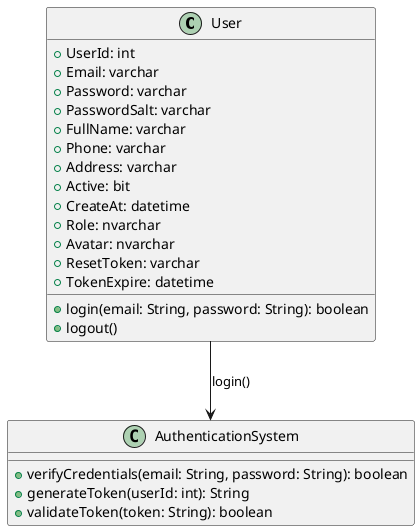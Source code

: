 @startuml class diagram
class User {
  +UserId: int
  +Email: varchar
  +Password: varchar
  +PasswordSalt: varchar
  +FullName: varchar
  +Phone: varchar
  +Address: varchar
  +Active: bit
  +CreateAt: datetime
  +Role: nvarchar
  +Avatar: nvarchar
  +ResetToken: varchar
  +TokenExpire: datetime
  +login(email: String, password: String): boolean
  +logout()
}

class AuthenticationSystem {
  +verifyCredentials(email: String, password: String): boolean
  +generateToken(userId: int): String
  +validateToken(token: String): boolean
}

User --> AuthenticationSystem: login()
@enduml